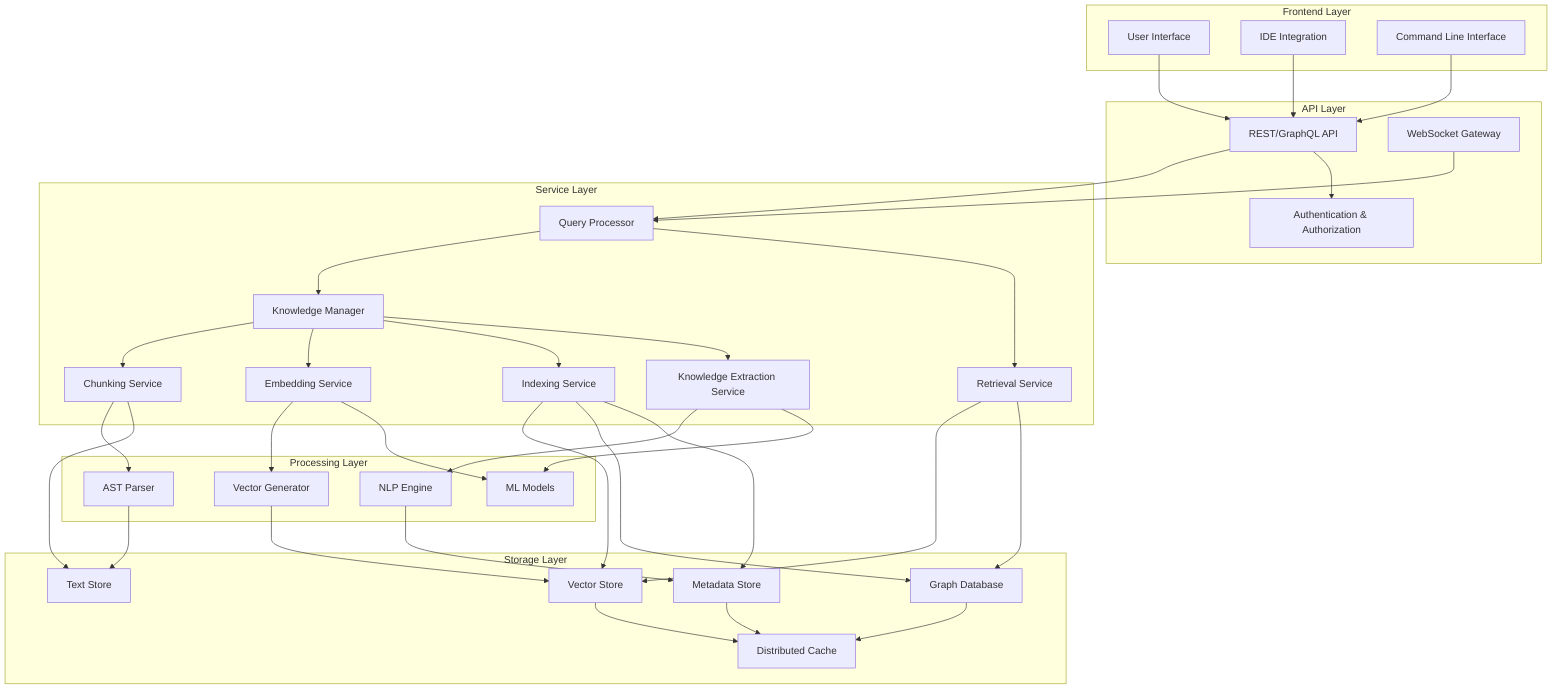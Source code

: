 flowchart TD
    subgraph "Frontend Layer"
        UI[User Interface]
        IDE[IDE Integration]
        CLI[Command Line Interface]
    end

    subgraph "API Layer"
        API[REST/GraphQL API]
        WSG[WebSocket Gateway]
        AUTH[Authentication & Authorization]
    end

    subgraph "Service Layer"
        QP[Query Processor]
        KM[Knowledge Manager]
        CS[Chunking Service]
        ES[Embedding Service]
        IS[Indexing Service]
        KES[Knowledge Extraction Service]
        RS[Retrieval Service]
    end

    subgraph "Processing Layer"
        AST[AST Parser]
        NLP[NLP Engine]
        ML[ML Models]
        VG[Vector Generator]
    end

    subgraph "Storage Layer"
        VS[Vector Store]
        GDB[Graph Database]
        TS[Text Store]
        META[Metadata Store]
        CACHE[Distributed Cache]
    end

    UI --> API
    IDE --> API
    CLI --> API
    
    API --> QP
    API --> AUTH
    WSG --> QP
    
    QP --> KM
    QP --> RS
    
    KM --> CS
    KM --> ES
    KM --> IS
    KM --> KES
    
    CS --> AST
    CS --> TS
    
    ES --> VG
    ES --> ML
    
    KES --> NLP
    KES --> ML
    
    RS --> VS
    RS --> GDB
    
    AST --> TS
    VG --> VS
    
    NLP --> META
    IS --> VS
    IS --> GDB
    IS --> META
    
    VS --> CACHE
    GDB --> CACHE
    META --> CACHE